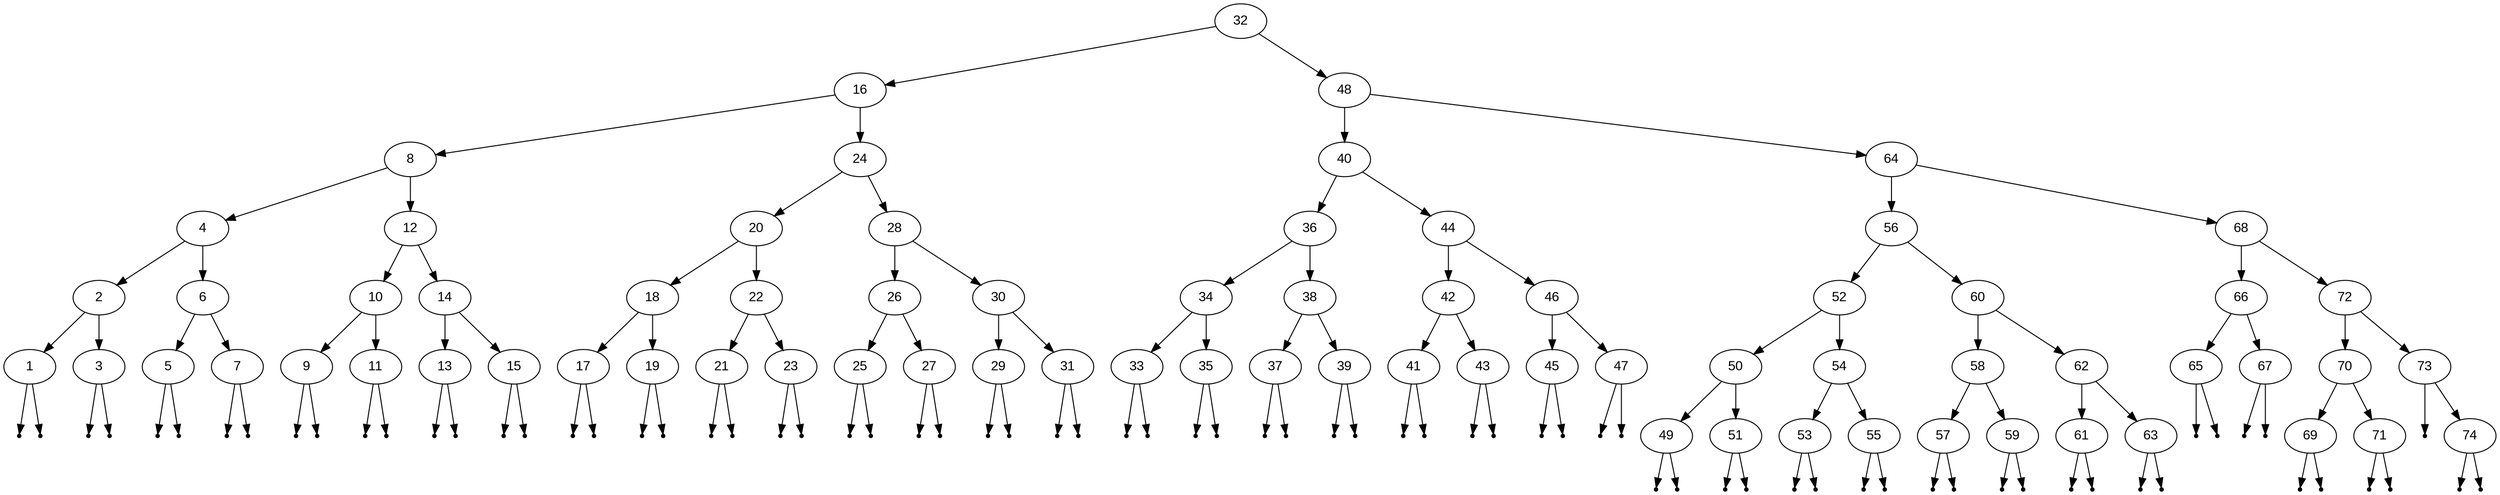 digraph BinarySearchTree {
    node [fontname = "Arial"];
    32 -> 16;
    16 -> 8;
    8 -> 4;
    4 -> 2;
    2 -> 1;
    null0[shape=point];
    1 -> null0;
    null1[shape=point];
    1 -> null1;
    2 -> 3;
    null2[shape=point];
    3 -> null2;
    null3[shape=point];
    3 -> null3;
    4 -> 6;
    6 -> 5;
    null4[shape=point];
    5 -> null4;
    null5[shape=point];
    5 -> null5;
    6 -> 7;
    null6[shape=point];
    7 -> null6;
    null7[shape=point];
    7 -> null7;
    8 -> 12;
    12 -> 10;
    10 -> 9;
    null8[shape=point];
    9 -> null8;
    null9[shape=point];
    9 -> null9;
    10 -> 11;
    null10[shape=point];
    11 -> null10;
    null11[shape=point];
    11 -> null11;
    12 -> 14;
    14 -> 13;
    null12[shape=point];
    13 -> null12;
    null13[shape=point];
    13 -> null13;
    14 -> 15;
    null14[shape=point];
    15 -> null14;
    null15[shape=point];
    15 -> null15;
    16 -> 24;
    24 -> 20;
    20 -> 18;
    18 -> 17;
    null16[shape=point];
    17 -> null16;
    null17[shape=point];
    17 -> null17;
    18 -> 19;
    null18[shape=point];
    19 -> null18;
    null19[shape=point];
    19 -> null19;
    20 -> 22;
    22 -> 21;
    null20[shape=point];
    21 -> null20;
    null21[shape=point];
    21 -> null21;
    22 -> 23;
    null22[shape=point];
    23 -> null22;
    null23[shape=point];
    23 -> null23;
    24 -> 28;
    28 -> 26;
    26 -> 25;
    null24[shape=point];
    25 -> null24;
    null25[shape=point];
    25 -> null25;
    26 -> 27;
    null26[shape=point];
    27 -> null26;
    null27[shape=point];
    27 -> null27;
    28 -> 30;
    30 -> 29;
    null28[shape=point];
    29 -> null28;
    null29[shape=point];
    29 -> null29;
    30 -> 31;
    null30[shape=point];
    31 -> null30;
    null31[shape=point];
    31 -> null31;
    32 -> 48;
    48 -> 40;
    40 -> 36;
    36 -> 34;
    34 -> 33;
    null32[shape=point];
    33 -> null32;
    null33[shape=point];
    33 -> null33;
    34 -> 35;
    null34[shape=point];
    35 -> null34;
    null35[shape=point];
    35 -> null35;
    36 -> 38;
    38 -> 37;
    null36[shape=point];
    37 -> null36;
    null37[shape=point];
    37 -> null37;
    38 -> 39;
    null38[shape=point];
    39 -> null38;
    null39[shape=point];
    39 -> null39;
    40 -> 44;
    44 -> 42;
    42 -> 41;
    null40[shape=point];
    41 -> null40;
    null41[shape=point];
    41 -> null41;
    42 -> 43;
    null42[shape=point];
    43 -> null42;
    null43[shape=point];
    43 -> null43;
    44 -> 46;
    46 -> 45;
    null44[shape=point];
    45 -> null44;
    null45[shape=point];
    45 -> null45;
    46 -> 47;
    null46[shape=point];
    47 -> null46;
    null47[shape=point];
    47 -> null47;
    48 -> 64;
    64 -> 56;
    56 -> 52;
    52 -> 50;
    50 -> 49;
    null48[shape=point];
    49 -> null48;
    null49[shape=point];
    49 -> null49;
    50 -> 51;
    null50[shape=point];
    51 -> null50;
    null51[shape=point];
    51 -> null51;
    52 -> 54;
    54 -> 53;
    null52[shape=point];
    53 -> null52;
    null53[shape=point];
    53 -> null53;
    54 -> 55;
    null54[shape=point];
    55 -> null54;
    null55[shape=point];
    55 -> null55;
    56 -> 60;
    60 -> 58;
    58 -> 57;
    null56[shape=point];
    57 -> null56;
    null57[shape=point];
    57 -> null57;
    58 -> 59;
    null58[shape=point];
    59 -> null58;
    null59[shape=point];
    59 -> null59;
    60 -> 62;
    62 -> 61;
    null60[shape=point];
    61 -> null60;
    null61[shape=point];
    61 -> null61;
    62 -> 63;
    null62[shape=point];
    63 -> null62;
    null63[shape=point];
    63 -> null63;
    64 -> 68;
    68 -> 66;
    66 -> 65;
    null64[shape=point];
    65 -> null64;
    null65[shape=point];
    65 -> null65;
    66 -> 67;
    null66[shape=point];
    67 -> null66;
    null67[shape=point];
    67 -> null67;
    68 -> 72;
    72 -> 70;
    70 -> 69;
    null68[shape=point];
    69 -> null68;
    null69[shape=point];
    69 -> null69;
    70 -> 71;
    null70[shape=point];
    71 -> null70;
    null71[shape=point];
    71 -> null71;
    72 -> 73;
    null72[shape=point];
    73 -> null72;
    73 -> 74;
    null73[shape=point];
    74 -> null73;
    null74[shape=point];
    74 -> null74;
}
